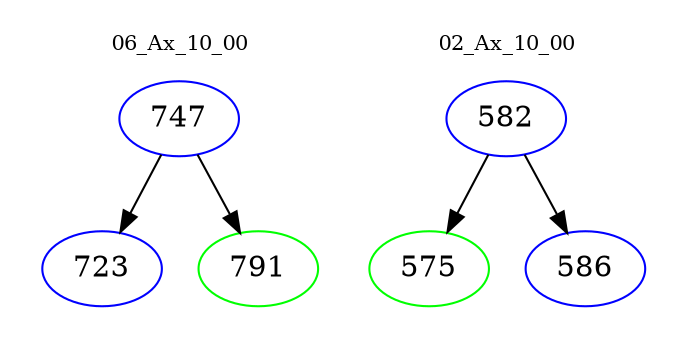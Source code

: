 digraph{
subgraph cluster_0 {
color = white
label = "06_Ax_10_00";
fontsize=10;
T0_747 [label="747", color="blue"]
T0_747 -> T0_723 [color="black"]
T0_723 [label="723", color="blue"]
T0_747 -> T0_791 [color="black"]
T0_791 [label="791", color="green"]
}
subgraph cluster_1 {
color = white
label = "02_Ax_10_00";
fontsize=10;
T1_582 [label="582", color="blue"]
T1_582 -> T1_575 [color="black"]
T1_575 [label="575", color="green"]
T1_582 -> T1_586 [color="black"]
T1_586 [label="586", color="blue"]
}
}
